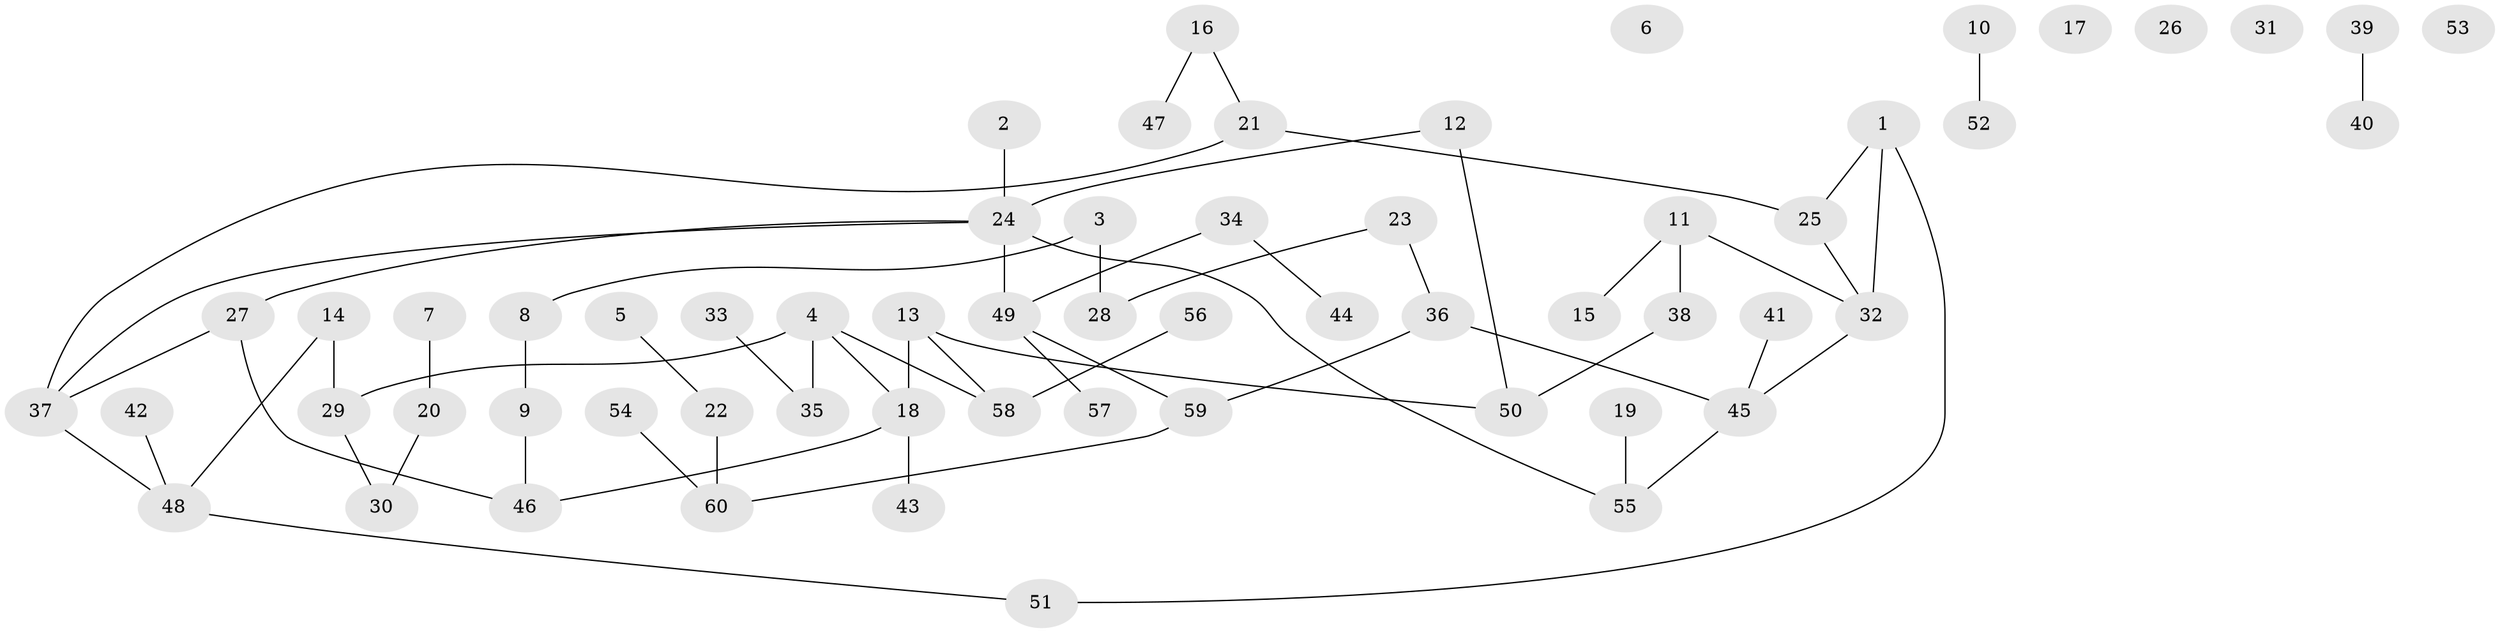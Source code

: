 // coarse degree distribution, {4: 0.1794871794871795, 1: 0.3076923076923077, 2: 0.10256410256410256, 0: 0.1794871794871795, 3: 0.20512820512820512, 6: 0.02564102564102564}
// Generated by graph-tools (version 1.1) at 2025/41/03/06/25 10:41:21]
// undirected, 60 vertices, 62 edges
graph export_dot {
graph [start="1"]
  node [color=gray90,style=filled];
  1;
  2;
  3;
  4;
  5;
  6;
  7;
  8;
  9;
  10;
  11;
  12;
  13;
  14;
  15;
  16;
  17;
  18;
  19;
  20;
  21;
  22;
  23;
  24;
  25;
  26;
  27;
  28;
  29;
  30;
  31;
  32;
  33;
  34;
  35;
  36;
  37;
  38;
  39;
  40;
  41;
  42;
  43;
  44;
  45;
  46;
  47;
  48;
  49;
  50;
  51;
  52;
  53;
  54;
  55;
  56;
  57;
  58;
  59;
  60;
  1 -- 25;
  1 -- 32;
  1 -- 51;
  2 -- 24;
  3 -- 8;
  3 -- 28;
  4 -- 18;
  4 -- 29;
  4 -- 35;
  4 -- 58;
  5 -- 22;
  7 -- 20;
  8 -- 9;
  9 -- 46;
  10 -- 52;
  11 -- 15;
  11 -- 32;
  11 -- 38;
  12 -- 24;
  12 -- 50;
  13 -- 18;
  13 -- 50;
  13 -- 58;
  14 -- 29;
  14 -- 48;
  16 -- 21;
  16 -- 47;
  18 -- 43;
  18 -- 46;
  19 -- 55;
  20 -- 30;
  21 -- 25;
  21 -- 37;
  22 -- 60;
  23 -- 28;
  23 -- 36;
  24 -- 27;
  24 -- 37;
  24 -- 49;
  24 -- 55;
  25 -- 32;
  27 -- 37;
  27 -- 46;
  29 -- 30;
  32 -- 45;
  33 -- 35;
  34 -- 44;
  34 -- 49;
  36 -- 45;
  36 -- 59;
  37 -- 48;
  38 -- 50;
  39 -- 40;
  41 -- 45;
  42 -- 48;
  45 -- 55;
  48 -- 51;
  49 -- 57;
  49 -- 59;
  54 -- 60;
  56 -- 58;
  59 -- 60;
}

